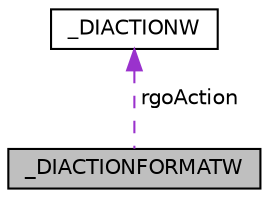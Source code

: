 digraph "_DIACTIONFORMATW"
{
 // LATEX_PDF_SIZE
  edge [fontname="Helvetica",fontsize="10",labelfontname="Helvetica",labelfontsize="10"];
  node [fontname="Helvetica",fontsize="10",shape=record];
  Node1 [label="_DIACTIONFORMATW",height=0.2,width=0.4,color="black", fillcolor="grey75", style="filled", fontcolor="black",tooltip=" "];
  Node2 -> Node1 [dir="back",color="darkorchid3",fontsize="10",style="dashed",label=" rgoAction" ,fontname="Helvetica"];
  Node2 [label="_DIACTIONW",height=0.2,width=0.4,color="black", fillcolor="white", style="filled",URL="$struct__DIACTIONW.html",tooltip=" "];
}
